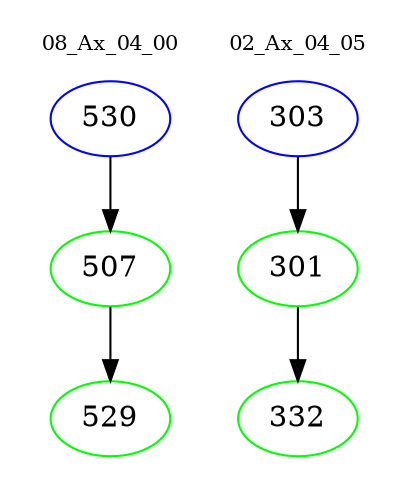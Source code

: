 digraph{
subgraph cluster_0 {
color = white
label = "08_Ax_04_00";
fontsize=10;
T0_530 [label="530", color="blue"]
T0_530 -> T0_507 [color="black"]
T0_507 [label="507", color="green"]
T0_507 -> T0_529 [color="black"]
T0_529 [label="529", color="green"]
}
subgraph cluster_1 {
color = white
label = "02_Ax_04_05";
fontsize=10;
T1_303 [label="303", color="blue"]
T1_303 -> T1_301 [color="black"]
T1_301 [label="301", color="green"]
T1_301 -> T1_332 [color="black"]
T1_332 [label="332", color="green"]
}
}
